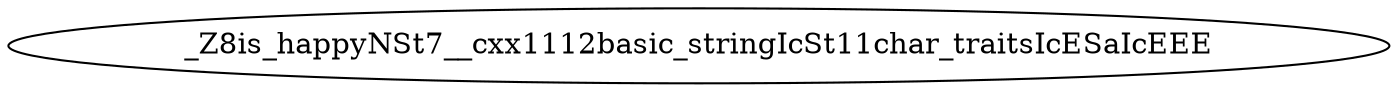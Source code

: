 digraph CallGraph {
// Nodes
_Z8is_happyNSt7__cxx1112basic_stringIcSt11char_traitsIcESaIcEEE [label="_Z8is_happyNSt7__cxx1112basic_stringIcSt11char_traitsIcESaIcEEE"];

// Edges
}